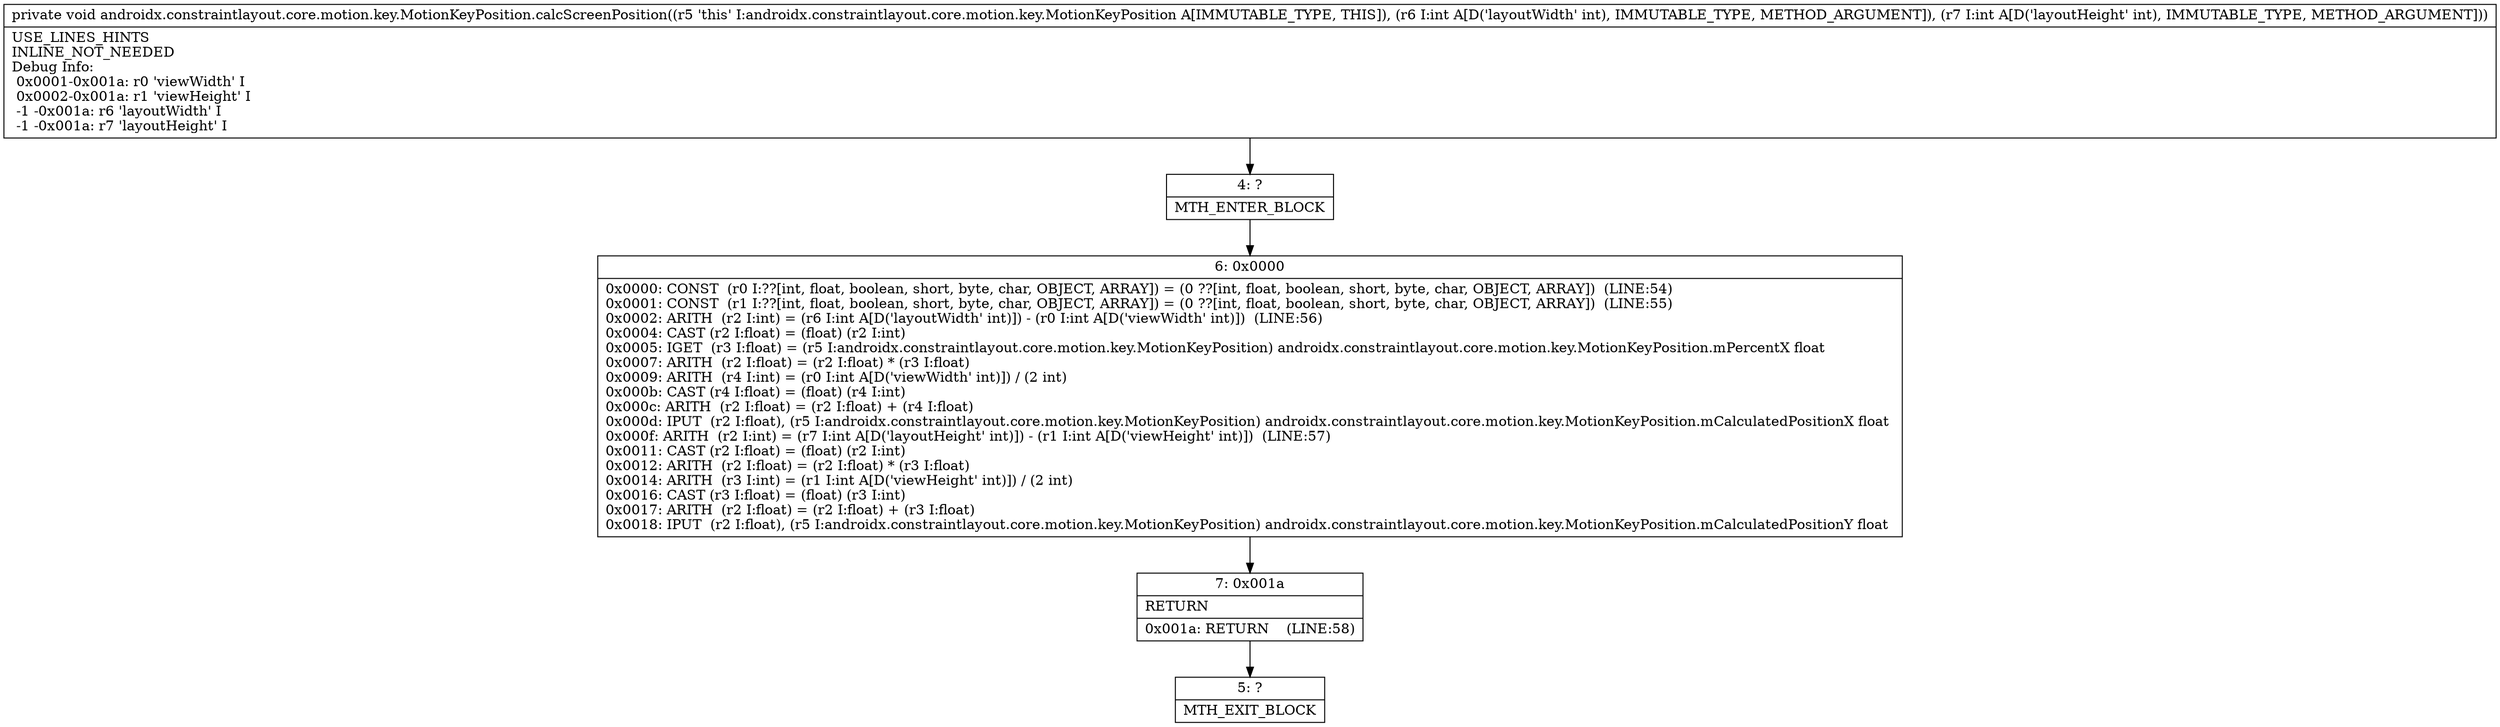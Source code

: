 digraph "CFG forandroidx.constraintlayout.core.motion.key.MotionKeyPosition.calcScreenPosition(II)V" {
Node_4 [shape=record,label="{4\:\ ?|MTH_ENTER_BLOCK\l}"];
Node_6 [shape=record,label="{6\:\ 0x0000|0x0000: CONST  (r0 I:??[int, float, boolean, short, byte, char, OBJECT, ARRAY]) = (0 ??[int, float, boolean, short, byte, char, OBJECT, ARRAY])  (LINE:54)\l0x0001: CONST  (r1 I:??[int, float, boolean, short, byte, char, OBJECT, ARRAY]) = (0 ??[int, float, boolean, short, byte, char, OBJECT, ARRAY])  (LINE:55)\l0x0002: ARITH  (r2 I:int) = (r6 I:int A[D('layoutWidth' int)]) \- (r0 I:int A[D('viewWidth' int)])  (LINE:56)\l0x0004: CAST (r2 I:float) = (float) (r2 I:int) \l0x0005: IGET  (r3 I:float) = (r5 I:androidx.constraintlayout.core.motion.key.MotionKeyPosition) androidx.constraintlayout.core.motion.key.MotionKeyPosition.mPercentX float \l0x0007: ARITH  (r2 I:float) = (r2 I:float) * (r3 I:float) \l0x0009: ARITH  (r4 I:int) = (r0 I:int A[D('viewWidth' int)]) \/ (2 int) \l0x000b: CAST (r4 I:float) = (float) (r4 I:int) \l0x000c: ARITH  (r2 I:float) = (r2 I:float) + (r4 I:float) \l0x000d: IPUT  (r2 I:float), (r5 I:androidx.constraintlayout.core.motion.key.MotionKeyPosition) androidx.constraintlayout.core.motion.key.MotionKeyPosition.mCalculatedPositionX float \l0x000f: ARITH  (r2 I:int) = (r7 I:int A[D('layoutHeight' int)]) \- (r1 I:int A[D('viewHeight' int)])  (LINE:57)\l0x0011: CAST (r2 I:float) = (float) (r2 I:int) \l0x0012: ARITH  (r2 I:float) = (r2 I:float) * (r3 I:float) \l0x0014: ARITH  (r3 I:int) = (r1 I:int A[D('viewHeight' int)]) \/ (2 int) \l0x0016: CAST (r3 I:float) = (float) (r3 I:int) \l0x0017: ARITH  (r2 I:float) = (r2 I:float) + (r3 I:float) \l0x0018: IPUT  (r2 I:float), (r5 I:androidx.constraintlayout.core.motion.key.MotionKeyPosition) androidx.constraintlayout.core.motion.key.MotionKeyPosition.mCalculatedPositionY float \l}"];
Node_7 [shape=record,label="{7\:\ 0x001a|RETURN\l|0x001a: RETURN    (LINE:58)\l}"];
Node_5 [shape=record,label="{5\:\ ?|MTH_EXIT_BLOCK\l}"];
MethodNode[shape=record,label="{private void androidx.constraintlayout.core.motion.key.MotionKeyPosition.calcScreenPosition((r5 'this' I:androidx.constraintlayout.core.motion.key.MotionKeyPosition A[IMMUTABLE_TYPE, THIS]), (r6 I:int A[D('layoutWidth' int), IMMUTABLE_TYPE, METHOD_ARGUMENT]), (r7 I:int A[D('layoutHeight' int), IMMUTABLE_TYPE, METHOD_ARGUMENT]))  | USE_LINES_HINTS\lINLINE_NOT_NEEDED\lDebug Info:\l  0x0001\-0x001a: r0 'viewWidth' I\l  0x0002\-0x001a: r1 'viewHeight' I\l  \-1 \-0x001a: r6 'layoutWidth' I\l  \-1 \-0x001a: r7 'layoutHeight' I\l}"];
MethodNode -> Node_4;Node_4 -> Node_6;
Node_6 -> Node_7;
Node_7 -> Node_5;
}

